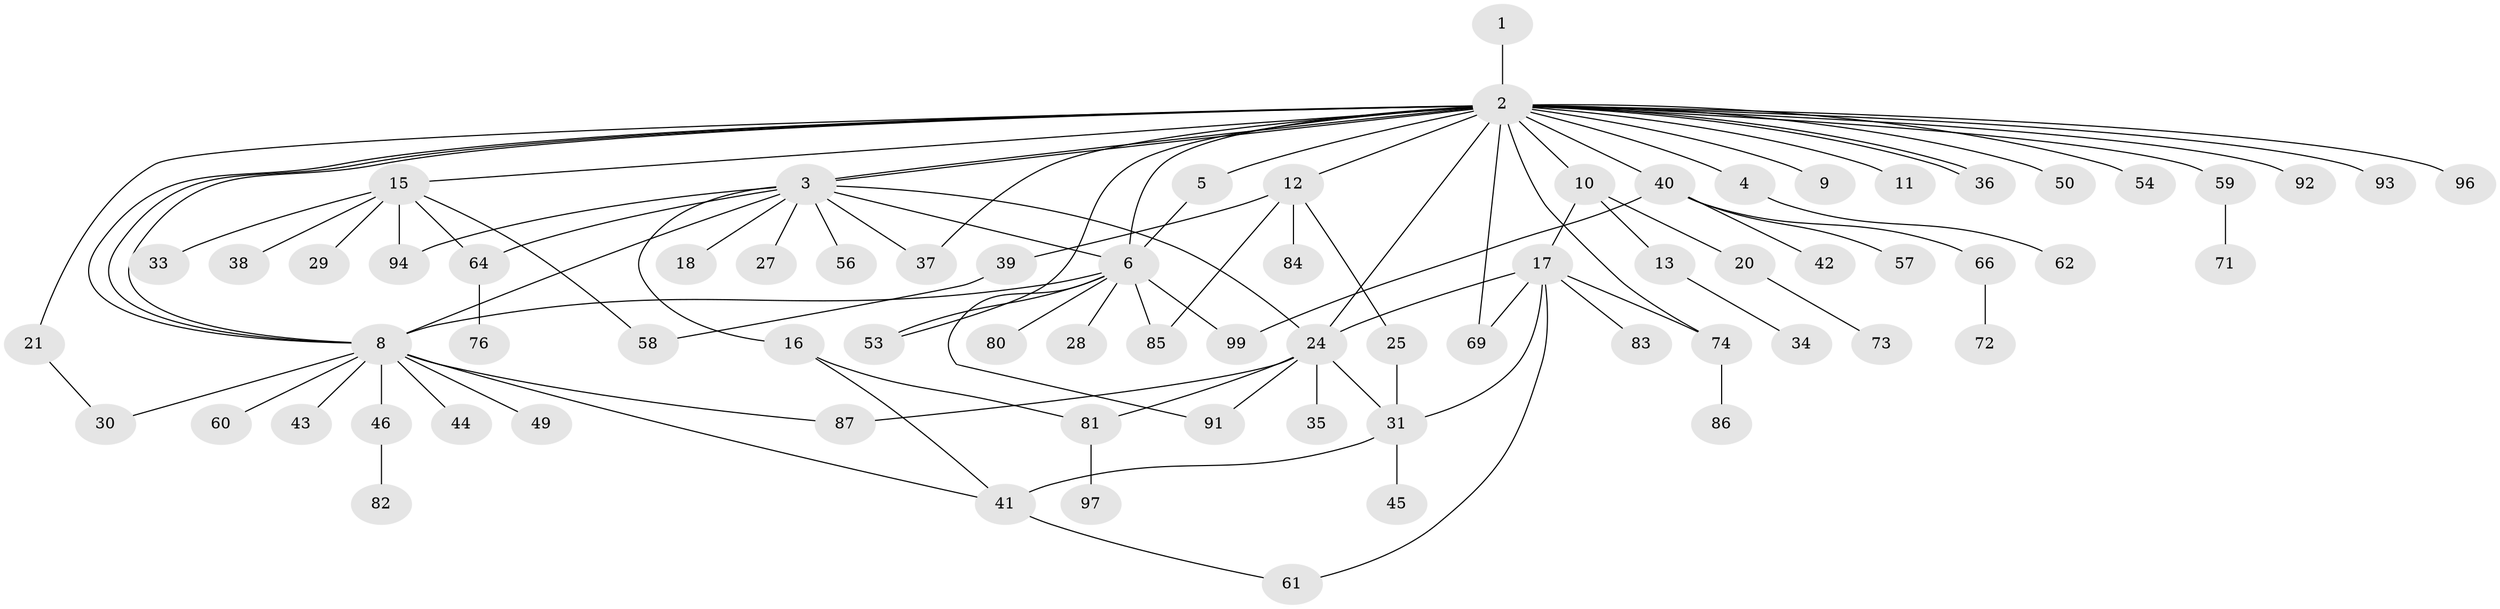 // Generated by graph-tools (version 1.1) at 2025/51/02/27/25 19:51:58]
// undirected, 73 vertices, 100 edges
graph export_dot {
graph [start="1"]
  node [color=gray90,style=filled];
  1 [super="+68"];
  2 [super="+23"];
  3 [super="+22"];
  4;
  5;
  6 [super="+7"];
  8 [super="+32"];
  9;
  10;
  11;
  12 [super="+14"];
  13 [super="+19"];
  15 [super="+95"];
  16 [super="+77"];
  17 [super="+55"];
  18;
  20 [super="+51"];
  21;
  24 [super="+26"];
  25 [super="+65"];
  27;
  28;
  29;
  30;
  31 [super="+88"];
  33 [super="+100"];
  34;
  35;
  36 [super="+90"];
  37 [super="+48"];
  38;
  39 [super="+101"];
  40 [super="+47"];
  41 [super="+52"];
  42 [super="+89"];
  43;
  44 [super="+70"];
  45 [super="+63"];
  46 [super="+78"];
  49;
  50;
  53;
  54;
  56;
  57;
  58 [super="+79"];
  59;
  60;
  61;
  62;
  64 [super="+67"];
  66;
  69;
  71;
  72;
  73;
  74 [super="+75"];
  76;
  80;
  81;
  82;
  83;
  84;
  85;
  86;
  87;
  91;
  92;
  93;
  94;
  96;
  97 [super="+98"];
  99;
  1 -- 2;
  2 -- 3;
  2 -- 3;
  2 -- 4;
  2 -- 5;
  2 -- 6;
  2 -- 8;
  2 -- 8;
  2 -- 8;
  2 -- 9;
  2 -- 10;
  2 -- 11;
  2 -- 12;
  2 -- 15;
  2 -- 21;
  2 -- 36;
  2 -- 36;
  2 -- 40;
  2 -- 50;
  2 -- 53;
  2 -- 54;
  2 -- 59;
  2 -- 69;
  2 -- 74;
  2 -- 92;
  2 -- 93;
  2 -- 96;
  2 -- 37;
  2 -- 24;
  3 -- 6;
  3 -- 16;
  3 -- 18;
  3 -- 24;
  3 -- 27;
  3 -- 37;
  3 -- 56;
  3 -- 64;
  3 -- 94;
  3 -- 8;
  4 -- 62;
  5 -- 6;
  6 -- 8;
  6 -- 28;
  6 -- 53;
  6 -- 80;
  6 -- 85;
  6 -- 91;
  6 -- 99;
  8 -- 30;
  8 -- 41;
  8 -- 44;
  8 -- 46;
  8 -- 49;
  8 -- 60;
  8 -- 87;
  8 -- 43;
  10 -- 13;
  10 -- 17;
  10 -- 20;
  12 -- 84;
  12 -- 25;
  12 -- 85;
  12 -- 39;
  13 -- 34;
  15 -- 29;
  15 -- 33;
  15 -- 38;
  15 -- 58;
  15 -- 94;
  15 -- 64;
  16 -- 41;
  16 -- 81;
  17 -- 83;
  17 -- 24;
  17 -- 74;
  17 -- 61;
  17 -- 69;
  17 -- 31;
  20 -- 73;
  21 -- 30;
  24 -- 31;
  24 -- 35;
  24 -- 81;
  24 -- 87;
  24 -- 91;
  25 -- 31;
  31 -- 41;
  31 -- 45;
  39 -- 58;
  40 -- 42;
  40 -- 57;
  40 -- 66;
  40 -- 99;
  41 -- 61;
  46 -- 82;
  59 -- 71;
  64 -- 76;
  66 -- 72;
  74 -- 86;
  81 -- 97;
}
